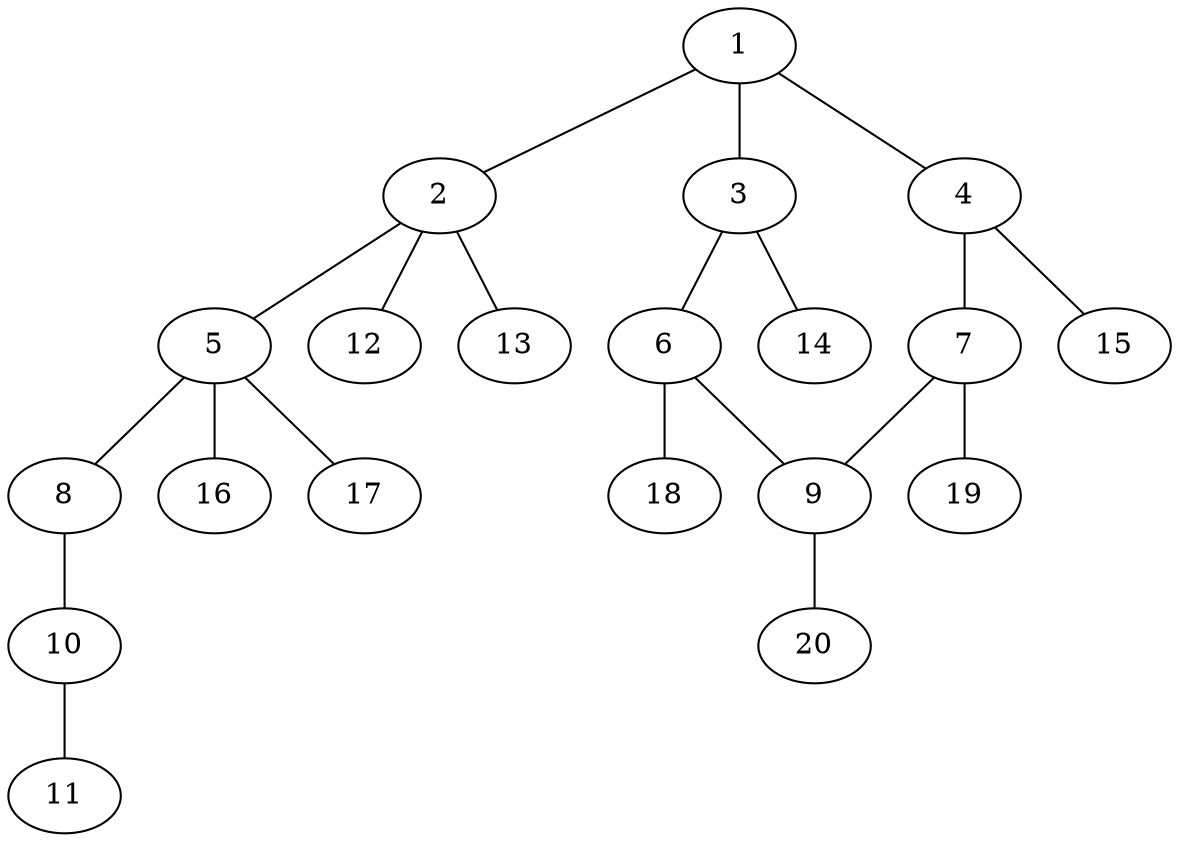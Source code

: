 graph molecule_1373 {
	1	 [chem=C];
	2	 [chem=C];
	1 -- 2	 [valence=1];
	3	 [chem=C];
	1 -- 3	 [valence=2];
	4	 [chem=C];
	1 -- 4	 [valence=1];
	5	 [chem=C];
	2 -- 5	 [valence=1];
	12	 [chem=H];
	2 -- 12	 [valence=1];
	13	 [chem=H];
	2 -- 13	 [valence=1];
	6	 [chem=C];
	3 -- 6	 [valence=1];
	14	 [chem=H];
	3 -- 14	 [valence=1];
	7	 [chem=C];
	4 -- 7	 [valence=2];
	15	 [chem=H];
	4 -- 15	 [valence=1];
	8	 [chem=N];
	5 -- 8	 [valence=1];
	16	 [chem=H];
	5 -- 16	 [valence=1];
	17	 [chem=H];
	5 -- 17	 [valence=1];
	9	 [chem=C];
	6 -- 9	 [valence=2];
	18	 [chem=H];
	6 -- 18	 [valence=1];
	7 -- 9	 [valence=1];
	19	 [chem=H];
	7 -- 19	 [valence=1];
	10	 [chem=C];
	8 -- 10	 [valence=2];
	20	 [chem=H];
	9 -- 20	 [valence=1];
	11	 [chem=S];
	10 -- 11	 [valence=2];
}
